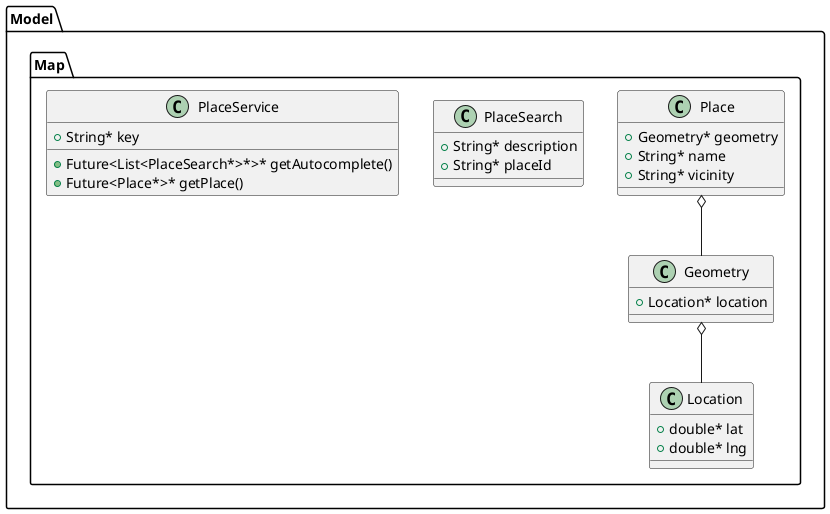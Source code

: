 @startuml ModelUML
package Model {
    package Map {
        class "Place" {
            +Geometry* geometry
            +String* name
            +String* vicinity
        }
        "Place" o-- "Geometry"

        class "Geometry" {
            +Location* location
        }
        "Geometry" o-- "Location"

        class "Location" {
            +double* lat
            +double* lng
        }
        class "PlaceSearch" {
            +String* description
            +String* placeId
        }
        class "PlaceService" {
            +String* key
            +Future<List<PlaceSearch*>*>* getAutocomplete()
            +Future<Place*>* getPlace()
        }
    }
}
@enduml
